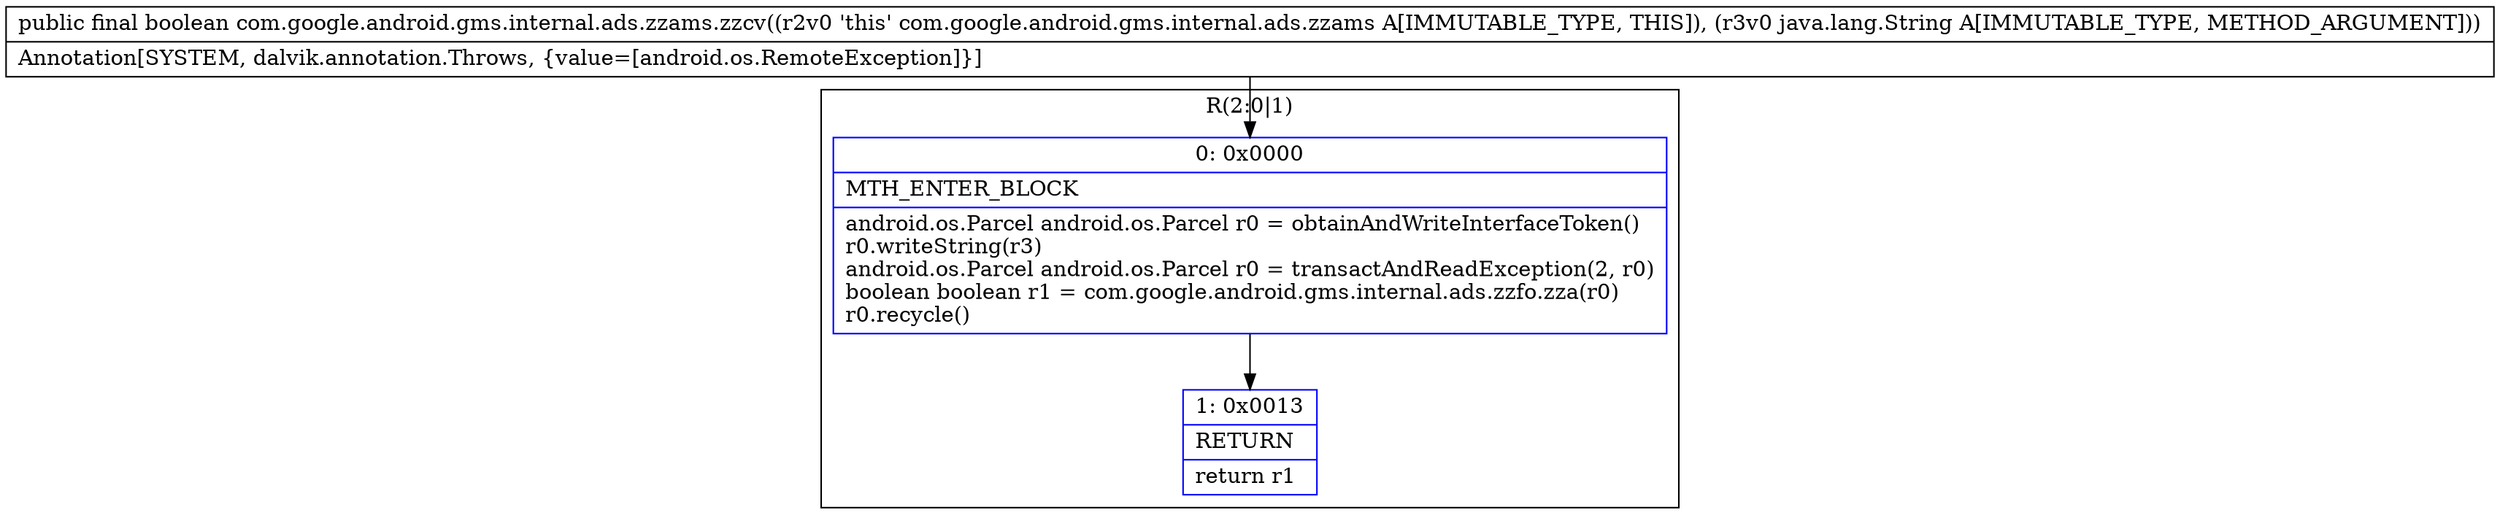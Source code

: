 digraph "CFG forcom.google.android.gms.internal.ads.zzams.zzcv(Ljava\/lang\/String;)Z" {
subgraph cluster_Region_1233103548 {
label = "R(2:0|1)";
node [shape=record,color=blue];
Node_0 [shape=record,label="{0\:\ 0x0000|MTH_ENTER_BLOCK\l|android.os.Parcel android.os.Parcel r0 = obtainAndWriteInterfaceToken()\lr0.writeString(r3)\landroid.os.Parcel android.os.Parcel r0 = transactAndReadException(2, r0)\lboolean boolean r1 = com.google.android.gms.internal.ads.zzfo.zza(r0)\lr0.recycle()\l}"];
Node_1 [shape=record,label="{1\:\ 0x0013|RETURN\l|return r1\l}"];
}
MethodNode[shape=record,label="{public final boolean com.google.android.gms.internal.ads.zzams.zzcv((r2v0 'this' com.google.android.gms.internal.ads.zzams A[IMMUTABLE_TYPE, THIS]), (r3v0 java.lang.String A[IMMUTABLE_TYPE, METHOD_ARGUMENT]))  | Annotation[SYSTEM, dalvik.annotation.Throws, \{value=[android.os.RemoteException]\}]\l}"];
MethodNode -> Node_0;
Node_0 -> Node_1;
}

